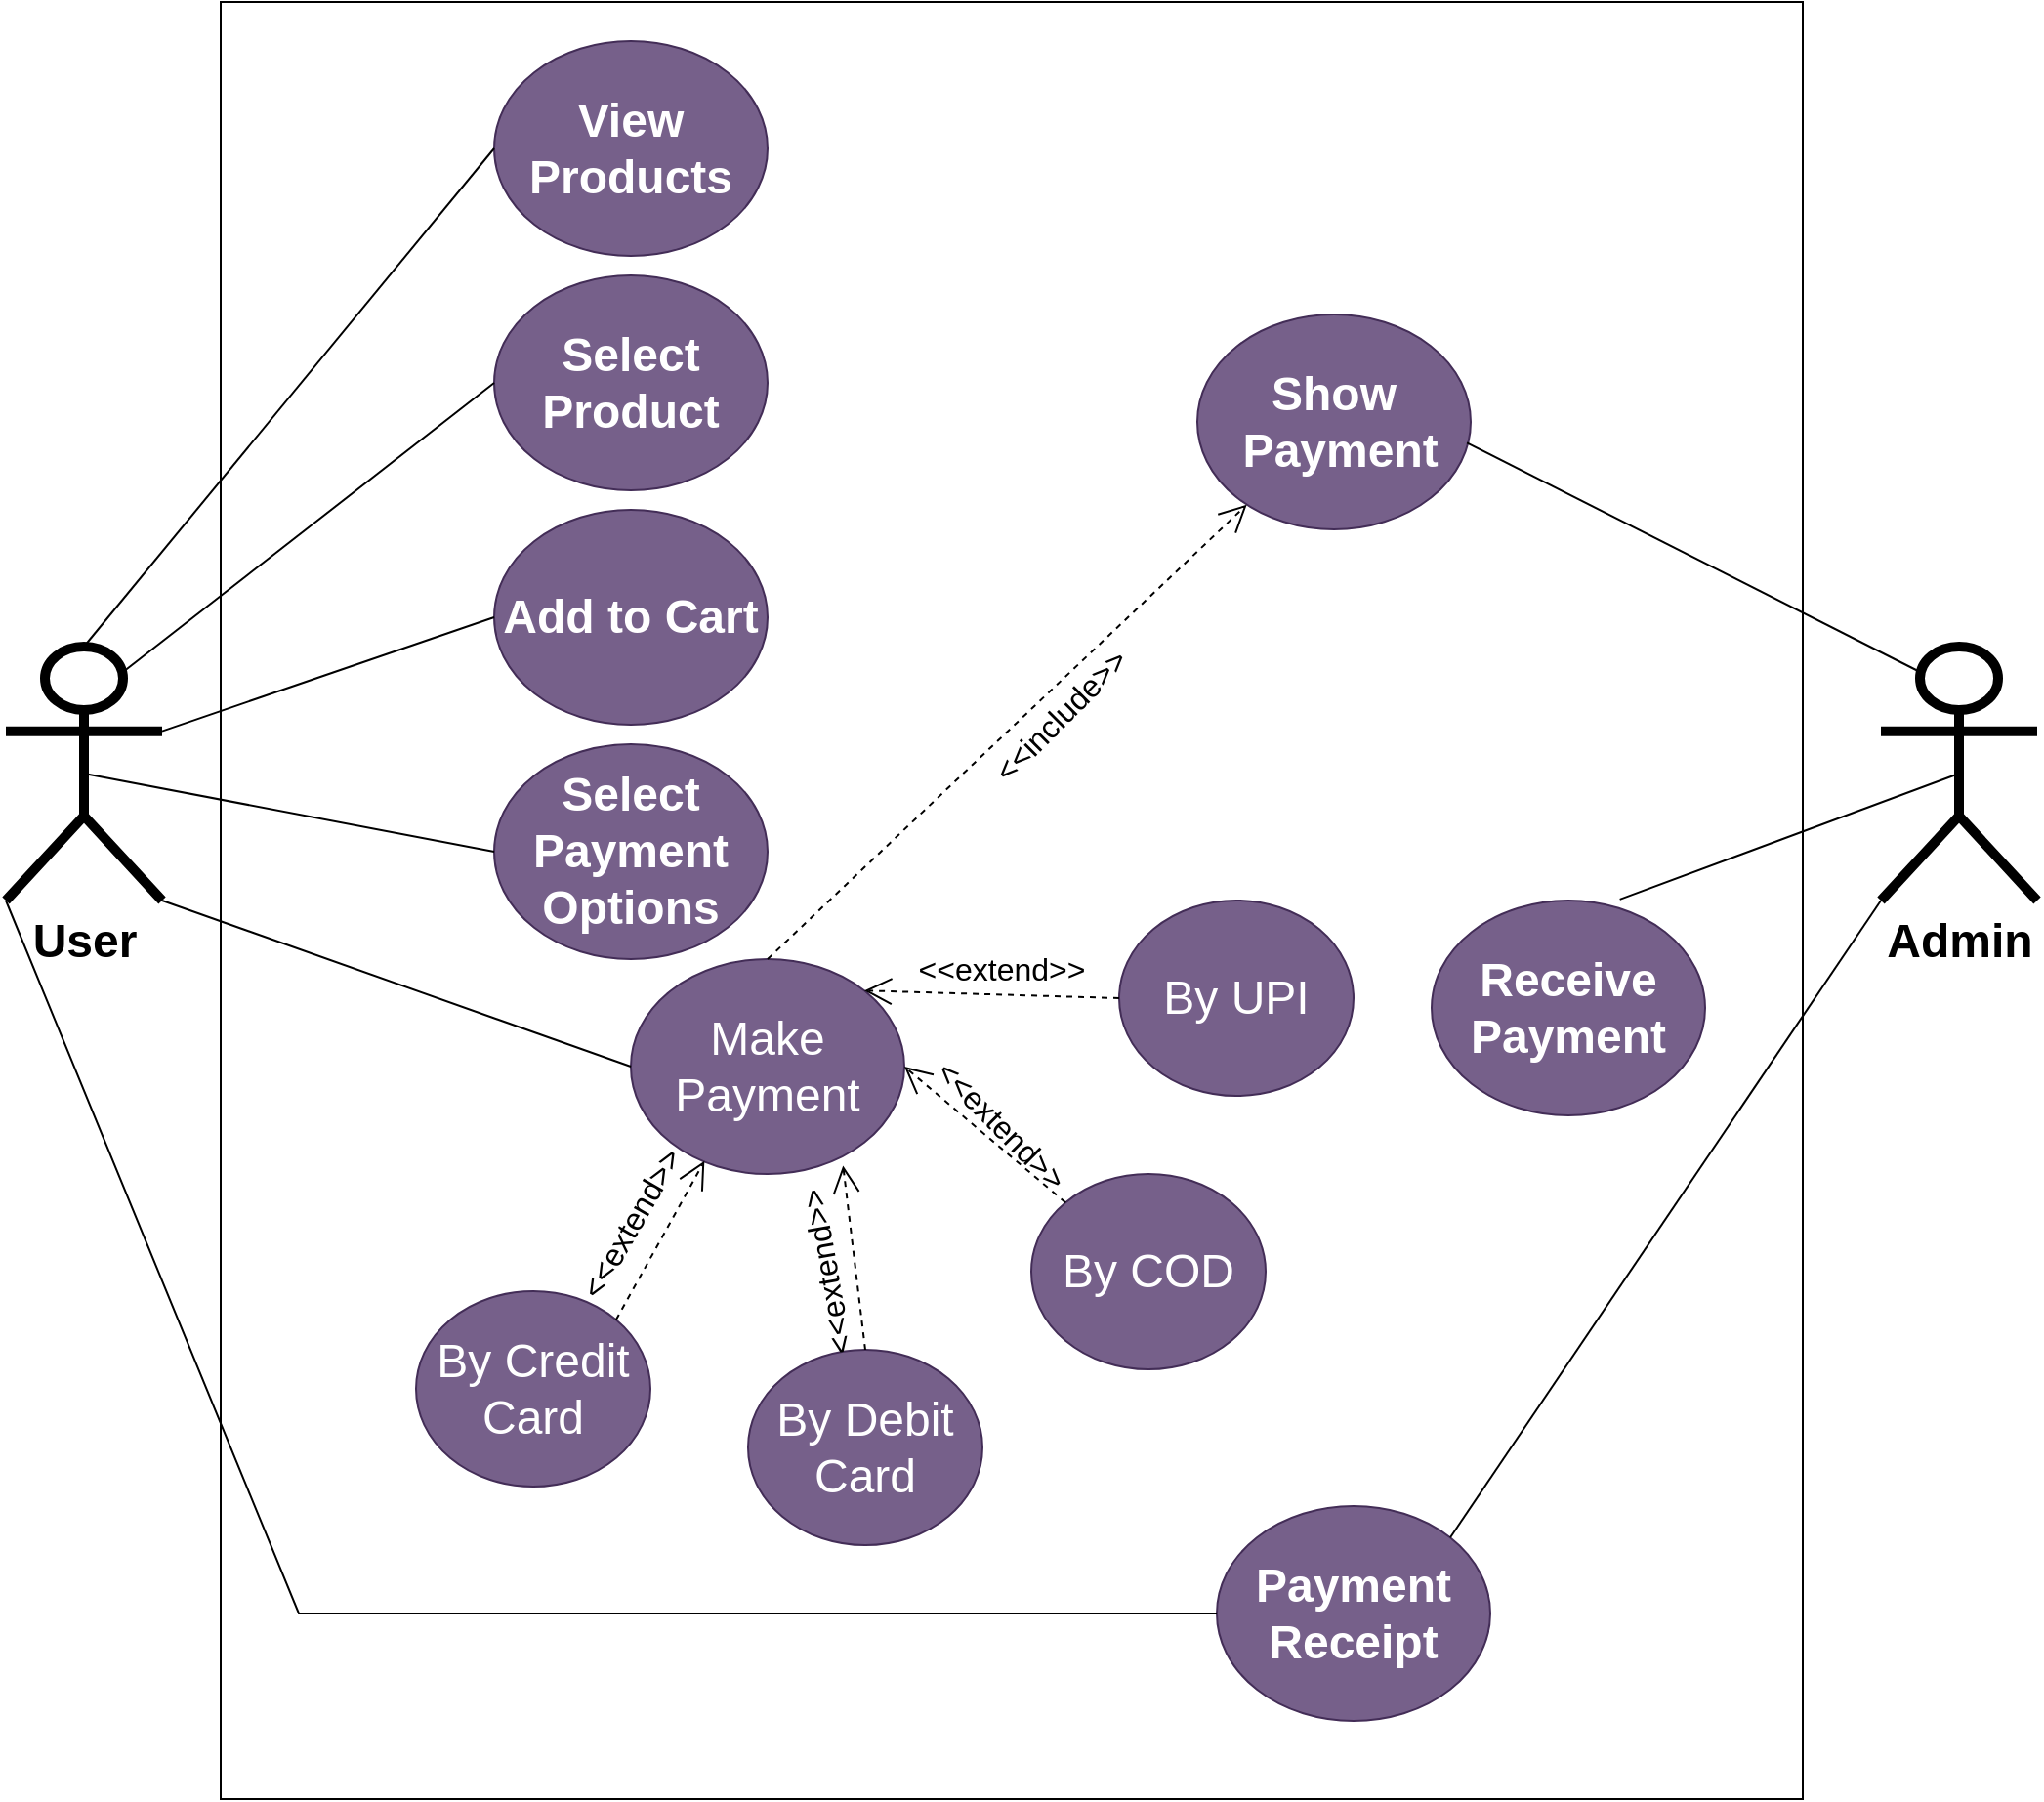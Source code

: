 <mxfile version="22.0.2" type="device">
  <diagram name="Page-1" id="Ut88xIy_3bNIH3PiBV4U">
    <mxGraphModel dx="1500" dy="887" grid="1" gridSize="10" guides="1" tooltips="1" connect="1" arrows="1" fold="1" page="1" pageScale="1" pageWidth="1100" pageHeight="850" math="0" shadow="0">
      <root>
        <mxCell id="0" />
        <mxCell id="1" parent="0" />
        <mxCell id="1S91zq7ppGTAsVe1ija--1" value="" style="rounded=0;whiteSpace=wrap;html=1;movable=0;resizable=0;rotatable=0;deletable=0;editable=0;locked=1;connectable=0;" parent="1" vertex="1">
          <mxGeometry x="140" y="70" width="810" height="920" as="geometry" />
        </mxCell>
        <mxCell id="1S91zq7ppGTAsVe1ija--2" value="&lt;font style=&quot;font-size: 24px;&quot;&gt;User&lt;/font&gt;" style="shape=umlActor;verticalLabelPosition=bottom;verticalAlign=top;html=1;outlineConnect=0;fillStyle=auto;strokeWidth=5;fontSize=24;fontStyle=1" parent="1" vertex="1">
          <mxGeometry x="30" y="400" width="80" height="130" as="geometry" />
        </mxCell>
        <mxCell id="1S91zq7ppGTAsVe1ija--3" value="&lt;font style=&quot;font-size: 24px;&quot;&gt;Admin&lt;/font&gt;" style="shape=umlActor;verticalLabelPosition=bottom;verticalAlign=top;html=1;outlineConnect=0;fillStyle=auto;strokeWidth=5;fontStyle=1" parent="1" vertex="1">
          <mxGeometry x="990" y="400" width="80" height="130" as="geometry" />
        </mxCell>
        <mxCell id="1S91zq7ppGTAsVe1ija--4" value="View Products" style="ellipse;whiteSpace=wrap;html=1;fontSize=24;fontStyle=1;fillColor=#76608a;fontColor=#ffffff;strokeColor=#432D57;" parent="1" vertex="1">
          <mxGeometry x="280" y="90" width="140" height="110" as="geometry" />
        </mxCell>
        <mxCell id="1S91zq7ppGTAsVe1ija--9" value="Select Product" style="ellipse;whiteSpace=wrap;html=1;fontSize=24;fontStyle=1;fillColor=#76608a;fontColor=#ffffff;strokeColor=#432D57;" parent="1" vertex="1">
          <mxGeometry x="280" y="210" width="140" height="110" as="geometry" />
        </mxCell>
        <mxCell id="1S91zq7ppGTAsVe1ija--10" value="Add to Cart" style="ellipse;whiteSpace=wrap;html=1;fontSize=24;fontStyle=1;fillColor=#76608a;fontColor=#ffffff;strokeColor=#432D57;" parent="1" vertex="1">
          <mxGeometry x="280" y="330" width="140" height="110" as="geometry" />
        </mxCell>
        <mxCell id="1S91zq7ppGTAsVe1ija--26" value="" style="group;fontSize=24;" parent="1" vertex="1" connectable="0">
          <mxGeometry x="240" y="530" width="480" height="330" as="geometry" />
        </mxCell>
        <mxCell id="1S91zq7ppGTAsVe1ija--11" value="Make &lt;br style=&quot;font-size: 24px;&quot;&gt;Payment" style="ellipse;whiteSpace=wrap;html=1;fontSize=24;fillColor=#76608a;fontColor=#ffffff;strokeColor=#432D57;" parent="1S91zq7ppGTAsVe1ija--26" vertex="1">
          <mxGeometry x="110" y="30" width="140" height="110" as="geometry" />
        </mxCell>
        <mxCell id="1S91zq7ppGTAsVe1ija--12" value="By Debit Card" style="ellipse;whiteSpace=wrap;html=1;fontSize=24;fillColor=#76608a;fontColor=#ffffff;strokeColor=#432D57;" parent="1S91zq7ppGTAsVe1ija--26" vertex="1">
          <mxGeometry x="170" y="230" width="120" height="100" as="geometry" />
        </mxCell>
        <mxCell id="1S91zq7ppGTAsVe1ija--13" value="By COD" style="ellipse;whiteSpace=wrap;html=1;fontSize=24;fillColor=#76608a;fontColor=#ffffff;strokeColor=#432D57;" parent="1S91zq7ppGTAsVe1ija--26" vertex="1">
          <mxGeometry x="315" y="140" width="120" height="100" as="geometry" />
        </mxCell>
        <mxCell id="1S91zq7ppGTAsVe1ija--14" value="By Credit Card" style="ellipse;whiteSpace=wrap;html=1;fontSize=24;fillColor=#76608a;fontColor=#ffffff;strokeColor=#432D57;" parent="1S91zq7ppGTAsVe1ija--26" vertex="1">
          <mxGeometry y="200" width="120" height="100" as="geometry" />
        </mxCell>
        <mxCell id="1S91zq7ppGTAsVe1ija--18" value="By UPI" style="ellipse;whiteSpace=wrap;html=1;fontSize=24;fillColor=#76608a;fontColor=#ffffff;strokeColor=#432D57;" parent="1S91zq7ppGTAsVe1ija--26" vertex="1">
          <mxGeometry x="360" width="120" height="100" as="geometry" />
        </mxCell>
        <mxCell id="1S91zq7ppGTAsVe1ija--20" value="&amp;lt;&amp;lt;extend&amp;gt;&amp;gt;" style="text;html=1;strokeColor=none;fillColor=none;align=center;verticalAlign=middle;whiteSpace=wrap;rounded=0;fontSize=16;" parent="1S91zq7ppGTAsVe1ija--26" vertex="1">
          <mxGeometry x="270" y="20" width="60" height="30" as="geometry" />
        </mxCell>
        <mxCell id="1S91zq7ppGTAsVe1ija--21" value="&amp;lt;&amp;lt;extend&amp;gt;&amp;gt;" style="text;html=1;strokeColor=none;fillColor=none;align=center;verticalAlign=middle;whiteSpace=wrap;rounded=0;fontSize=16;rotation=45;" parent="1S91zq7ppGTAsVe1ija--26" vertex="1">
          <mxGeometry x="270" y="100" width="60" height="30" as="geometry" />
        </mxCell>
        <mxCell id="1S91zq7ppGTAsVe1ija--22" value="&amp;lt;&amp;lt;extend&amp;gt;&amp;gt;" style="text;html=1;strokeColor=none;fillColor=none;align=center;verticalAlign=middle;whiteSpace=wrap;rounded=0;fontSize=16;rotation=-60;" parent="1S91zq7ppGTAsVe1ija--26" vertex="1">
          <mxGeometry x="80" y="150" width="60" height="30" as="geometry" />
        </mxCell>
        <mxCell id="1S91zq7ppGTAsVe1ija--24" value="&amp;lt;&amp;lt;extend&amp;gt;&amp;gt;" style="text;html=1;strokeColor=none;fillColor=none;align=center;verticalAlign=middle;whiteSpace=wrap;rounded=0;fontSize=16;rotation=-100;" parent="1S91zq7ppGTAsVe1ija--26" vertex="1">
          <mxGeometry x="180" y="175" width="60" height="30" as="geometry" />
        </mxCell>
        <mxCell id="1S91zq7ppGTAsVe1ija--17" value="" style="endArrow=open;endSize=12;dashed=1;html=1;rounded=0;exitX=0.5;exitY=0;exitDx=0;exitDy=0;entryX=0.776;entryY=0.961;entryDx=0;entryDy=0;entryPerimeter=0;" parent="1S91zq7ppGTAsVe1ija--26" source="1S91zq7ppGTAsVe1ija--12" target="1S91zq7ppGTAsVe1ija--11" edge="1">
          <mxGeometry width="160" relative="1" as="geometry">
            <mxPoint x="518" y="565" as="sourcePoint" />
            <mxPoint x="430" y="545" as="targetPoint" />
          </mxGeometry>
        </mxCell>
        <mxCell id="1S91zq7ppGTAsVe1ija--15" value="" style="endArrow=open;endSize=12;dashed=1;html=1;rounded=0;exitX=0;exitY=0;exitDx=0;exitDy=0;entryX=1;entryY=0.5;entryDx=0;entryDy=0;" parent="1S91zq7ppGTAsVe1ija--26" source="1S91zq7ppGTAsVe1ija--13" target="1S91zq7ppGTAsVe1ija--11" edge="1">
          <mxGeometry width="160" relative="1" as="geometry">
            <mxPoint x="430" y="460" as="sourcePoint" />
            <mxPoint x="590" y="460" as="targetPoint" />
          </mxGeometry>
        </mxCell>
        <mxCell id="1S91zq7ppGTAsVe1ija--16" value="" style="endArrow=open;endSize=12;dashed=1;html=1;rounded=0;exitX=1;exitY=0;exitDx=0;exitDy=0;entryX=0.269;entryY=0.94;entryDx=0;entryDy=0;entryPerimeter=0;" parent="1S91zq7ppGTAsVe1ija--26" source="1S91zq7ppGTAsVe1ija--14" target="1S91zq7ppGTAsVe1ija--11" edge="1">
          <mxGeometry width="160" relative="1" as="geometry">
            <mxPoint x="440" y="470" as="sourcePoint" />
            <mxPoint x="600" y="470" as="targetPoint" />
          </mxGeometry>
        </mxCell>
        <mxCell id="1S91zq7ppGTAsVe1ija--19" value="" style="endArrow=open;endSize=12;dashed=1;html=1;rounded=0;exitX=0;exitY=0.5;exitDx=0;exitDy=0;entryX=1;entryY=0;entryDx=0;entryDy=0;" parent="1S91zq7ppGTAsVe1ija--26" source="1S91zq7ppGTAsVe1ija--18" target="1S91zq7ppGTAsVe1ija--11" edge="1">
          <mxGeometry width="160" relative="1" as="geometry">
            <mxPoint x="512" y="615" as="sourcePoint" />
            <mxPoint x="430" y="545" as="targetPoint" />
          </mxGeometry>
        </mxCell>
        <mxCell id="1S91zq7ppGTAsVe1ija--27" value="Select Payment Options" style="ellipse;whiteSpace=wrap;html=1;fontSize=24;fontStyle=1;fillColor=#76608a;fontColor=#ffffff;strokeColor=#432D57;" parent="1" vertex="1">
          <mxGeometry x="280" y="450" width="140" height="110" as="geometry" />
        </mxCell>
        <mxCell id="1S91zq7ppGTAsVe1ija--28" value="" style="endArrow=none;html=1;rounded=0;exitX=0.5;exitY=0;exitDx=0;exitDy=0;exitPerimeter=0;entryX=0;entryY=0.5;entryDx=0;entryDy=0;" parent="1" source="1S91zq7ppGTAsVe1ija--2" target="1S91zq7ppGTAsVe1ija--4" edge="1">
          <mxGeometry width="50" height="50" relative="1" as="geometry">
            <mxPoint x="490" y="630" as="sourcePoint" />
            <mxPoint x="540" y="580" as="targetPoint" />
          </mxGeometry>
        </mxCell>
        <mxCell id="1S91zq7ppGTAsVe1ija--29" value="" style="endArrow=none;html=1;rounded=0;exitX=0.75;exitY=0.1;exitDx=0;exitDy=0;exitPerimeter=0;entryX=0;entryY=0.5;entryDx=0;entryDy=0;" parent="1" source="1S91zq7ppGTAsVe1ija--2" target="1S91zq7ppGTAsVe1ija--9" edge="1">
          <mxGeometry width="50" height="50" relative="1" as="geometry">
            <mxPoint x="80" y="410" as="sourcePoint" />
            <mxPoint x="290" y="155" as="targetPoint" />
          </mxGeometry>
        </mxCell>
        <mxCell id="1S91zq7ppGTAsVe1ija--30" value="" style="endArrow=none;html=1;rounded=0;exitX=1;exitY=0.333;exitDx=0;exitDy=0;exitPerimeter=0;entryX=0;entryY=0.5;entryDx=0;entryDy=0;" parent="1" source="1S91zq7ppGTAsVe1ija--2" target="1S91zq7ppGTAsVe1ija--10" edge="1">
          <mxGeometry width="50" height="50" relative="1" as="geometry">
            <mxPoint x="100" y="423" as="sourcePoint" />
            <mxPoint x="290" y="285" as="targetPoint" />
          </mxGeometry>
        </mxCell>
        <mxCell id="1S91zq7ppGTAsVe1ija--31" value="" style="endArrow=none;html=1;rounded=0;exitX=0.5;exitY=0.5;exitDx=0;exitDy=0;exitPerimeter=0;entryX=0;entryY=0.5;entryDx=0;entryDy=0;" parent="1" source="1S91zq7ppGTAsVe1ija--2" target="1S91zq7ppGTAsVe1ija--27" edge="1">
          <mxGeometry width="50" height="50" relative="1" as="geometry">
            <mxPoint x="120" y="453" as="sourcePoint" />
            <mxPoint x="290" y="415" as="targetPoint" />
          </mxGeometry>
        </mxCell>
        <mxCell id="1S91zq7ppGTAsVe1ija--32" value="" style="endArrow=none;html=1;rounded=0;entryX=1;entryY=1;entryDx=0;entryDy=0;entryPerimeter=0;exitX=0;exitY=0.5;exitDx=0;exitDy=0;" parent="1" source="1S91zq7ppGTAsVe1ija--11" target="1S91zq7ppGTAsVe1ija--2" edge="1">
          <mxGeometry width="50" height="50" relative="1" as="geometry">
            <mxPoint x="490" y="630" as="sourcePoint" />
            <mxPoint x="540" y="580" as="targetPoint" />
          </mxGeometry>
        </mxCell>
        <mxCell id="1S91zq7ppGTAsVe1ija--33" value="Show&lt;br style=&quot;font-size: 24px;&quot;&gt;&amp;nbsp;Payment" style="ellipse;whiteSpace=wrap;html=1;fontSize=24;fontStyle=1;fillColor=#76608a;fontColor=#ffffff;strokeColor=#432D57;" parent="1" vertex="1">
          <mxGeometry x="640" y="230" width="140" height="110" as="geometry" />
        </mxCell>
        <mxCell id="1S91zq7ppGTAsVe1ija--34" value="" style="endArrow=none;html=1;rounded=0;entryX=0.25;entryY=0.1;entryDx=0;entryDy=0;entryPerimeter=0;exitX=0.986;exitY=0.597;exitDx=0;exitDy=0;exitPerimeter=0;" parent="1" source="1S91zq7ppGTAsVe1ija--33" target="1S91zq7ppGTAsVe1ija--3" edge="1">
          <mxGeometry width="50" height="50" relative="1" as="geometry">
            <mxPoint x="490" y="480" as="sourcePoint" />
            <mxPoint x="540" y="430" as="targetPoint" />
          </mxGeometry>
        </mxCell>
        <mxCell id="1S91zq7ppGTAsVe1ija--35" value="" style="endArrow=open;endSize=12;dashed=1;html=1;rounded=0;exitX=0.5;exitY=0;exitDx=0;exitDy=0;" parent="1" source="1S91zq7ppGTAsVe1ija--11" target="1S91zq7ppGTAsVe1ija--33" edge="1">
          <mxGeometry width="160" relative="1" as="geometry">
            <mxPoint x="430" y="600" as="sourcePoint" />
            <mxPoint x="590" y="600" as="targetPoint" />
          </mxGeometry>
        </mxCell>
        <mxCell id="1S91zq7ppGTAsVe1ija--36" value="&amp;lt;&amp;lt;include&amp;gt;&amp;gt;" style="text;html=1;strokeColor=none;fillColor=none;align=center;verticalAlign=middle;whiteSpace=wrap;rounded=0;fontSize=16;rotation=-45;" parent="1" vertex="1">
          <mxGeometry x="540" y="420" width="60" height="30" as="geometry" />
        </mxCell>
        <mxCell id="1S91zq7ppGTAsVe1ija--38" value="Receive Payment" style="ellipse;whiteSpace=wrap;html=1;fontSize=24;fontStyle=1;fillColor=#76608a;fontColor=#ffffff;strokeColor=#432D57;" parent="1" vertex="1">
          <mxGeometry x="760" y="530" width="140" height="110" as="geometry" />
        </mxCell>
        <mxCell id="1S91zq7ppGTAsVe1ija--39" value="" style="endArrow=none;html=1;rounded=0;entryX=0.5;entryY=0.5;entryDx=0;entryDy=0;entryPerimeter=0;exitX=0.688;exitY=-0.005;exitDx=0;exitDy=0;exitPerimeter=0;" parent="1" source="1S91zq7ppGTAsVe1ija--38" target="1S91zq7ppGTAsVe1ija--3" edge="1">
          <mxGeometry width="50" height="50" relative="1" as="geometry">
            <mxPoint x="490" y="630" as="sourcePoint" />
            <mxPoint x="540" y="580" as="targetPoint" />
          </mxGeometry>
        </mxCell>
        <mxCell id="1S91zq7ppGTAsVe1ija--40" value="Payment Receipt" style="ellipse;whiteSpace=wrap;html=1;fontSize=24;fontStyle=1;fillColor=#76608a;fontColor=#ffffff;strokeColor=#432D57;" parent="1" vertex="1">
          <mxGeometry x="650" y="840" width="140" height="110" as="geometry" />
        </mxCell>
        <mxCell id="1S91zq7ppGTAsVe1ija--41" value="" style="endArrow=none;html=1;rounded=0;entryX=0;entryY=1;entryDx=0;entryDy=0;entryPerimeter=0;exitX=1;exitY=0;exitDx=0;exitDy=0;" parent="1" source="1S91zq7ppGTAsVe1ija--40" target="1S91zq7ppGTAsVe1ija--3" edge="1">
          <mxGeometry width="50" height="50" relative="1" as="geometry">
            <mxPoint x="866" y="539" as="sourcePoint" />
            <mxPoint x="1040" y="475" as="targetPoint" />
          </mxGeometry>
        </mxCell>
        <mxCell id="1S91zq7ppGTAsVe1ija--46" value="" style="endArrow=none;html=1;rounded=0;entryX=0;entryY=0.5;entryDx=0;entryDy=0;exitX=0;exitY=1;exitDx=0;exitDy=0;exitPerimeter=0;" parent="1" source="1S91zq7ppGTAsVe1ija--2" target="1S91zq7ppGTAsVe1ija--40" edge="1">
          <mxGeometry width="50" height="50" relative="1" as="geometry">
            <mxPoint x="160" y="840" as="sourcePoint" />
            <mxPoint x="540" y="580" as="targetPoint" />
            <Array as="points">
              <mxPoint x="180" y="895" />
            </Array>
          </mxGeometry>
        </mxCell>
      </root>
    </mxGraphModel>
  </diagram>
</mxfile>
